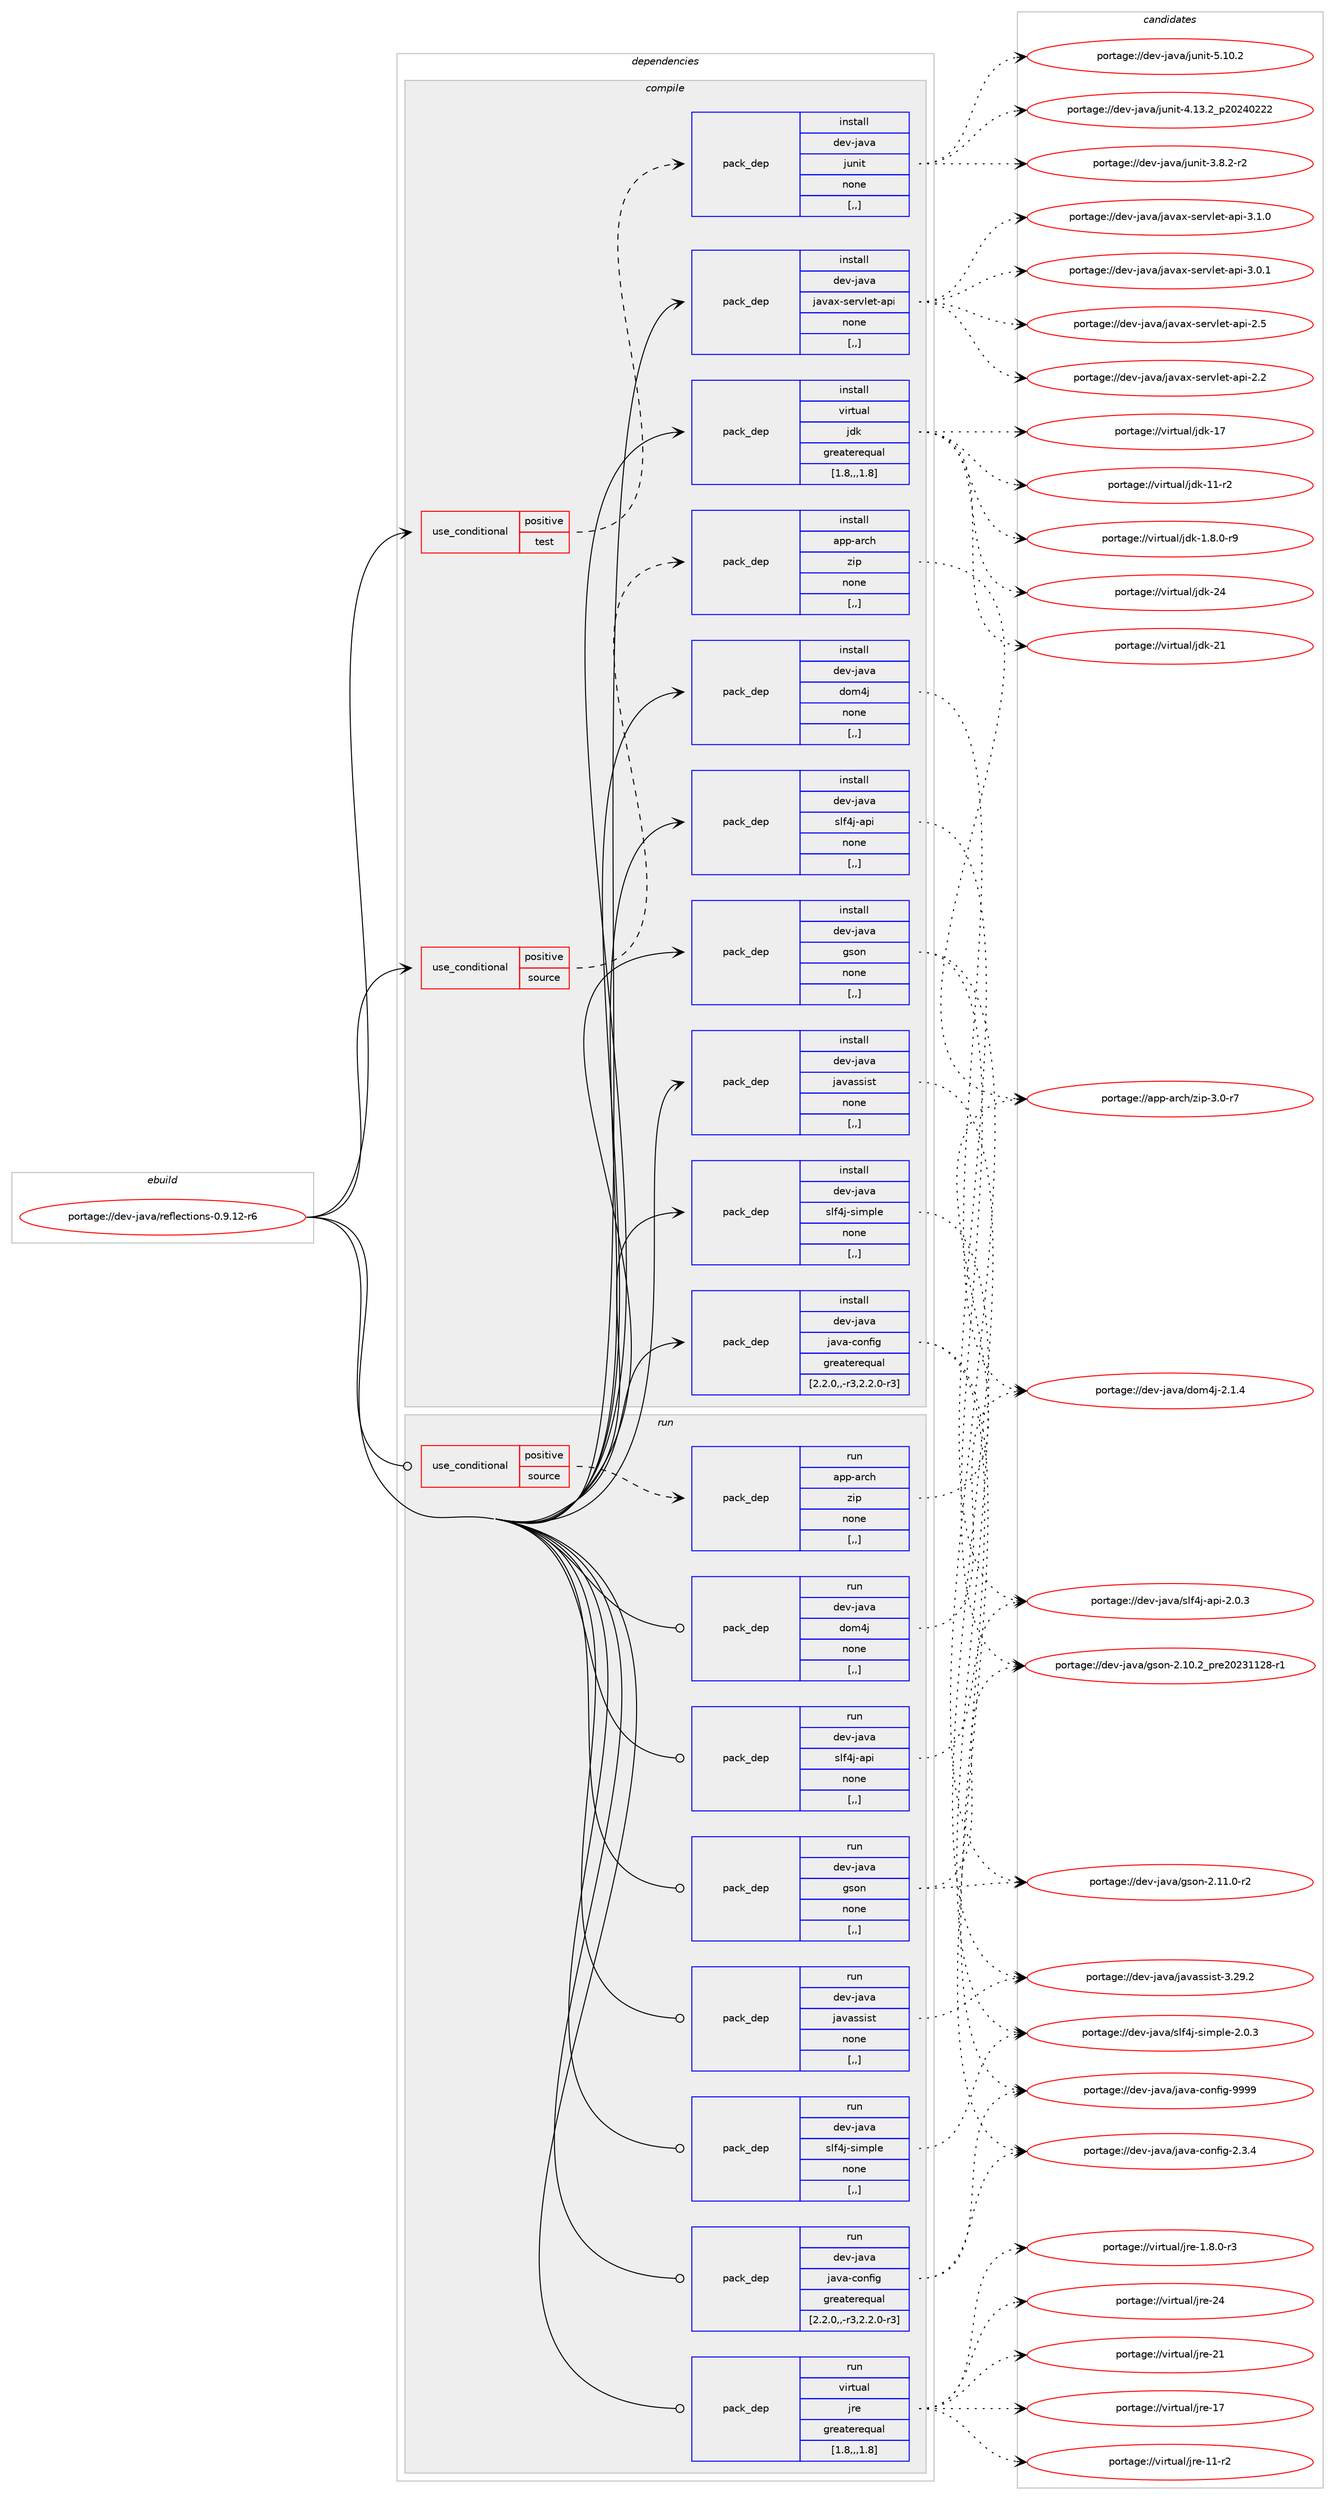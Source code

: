 digraph prolog {

# *************
# Graph options
# *************

newrank=true;
concentrate=true;
compound=true;
graph [rankdir=LR,fontname=Helvetica,fontsize=10,ranksep=1.5];#, ranksep=2.5, nodesep=0.2];
edge  [arrowhead=vee];
node  [fontname=Helvetica,fontsize=10];

# **********
# The ebuild
# **********

subgraph cluster_leftcol {
color=gray;
label=<<i>ebuild</i>>;
id [label="portage://dev-java/reflections-0.9.12-r6", color=red, width=4, href="../dev-java/reflections-0.9.12-r6.svg"];
}

# ****************
# The dependencies
# ****************

subgraph cluster_midcol {
color=gray;
label=<<i>dependencies</i>>;
subgraph cluster_compile {
fillcolor="#eeeeee";
style=filled;
label=<<i>compile</i>>;
subgraph cond22417 {
dependency97249 [label=<<TABLE BORDER="0" CELLBORDER="1" CELLSPACING="0" CELLPADDING="4"><TR><TD ROWSPAN="3" CELLPADDING="10">use_conditional</TD></TR><TR><TD>positive</TD></TR><TR><TD>source</TD></TR></TABLE>>, shape=none, color=red];
subgraph pack73766 {
dependency97250 [label=<<TABLE BORDER="0" CELLBORDER="1" CELLSPACING="0" CELLPADDING="4" WIDTH="220"><TR><TD ROWSPAN="6" CELLPADDING="30">pack_dep</TD></TR><TR><TD WIDTH="110">install</TD></TR><TR><TD>app-arch</TD></TR><TR><TD>zip</TD></TR><TR><TD>none</TD></TR><TR><TD>[,,]</TD></TR></TABLE>>, shape=none, color=blue];
}
dependency97249:e -> dependency97250:w [weight=20,style="dashed",arrowhead="vee"];
}
id:e -> dependency97249:w [weight=20,style="solid",arrowhead="vee"];
subgraph cond22418 {
dependency97251 [label=<<TABLE BORDER="0" CELLBORDER="1" CELLSPACING="0" CELLPADDING="4"><TR><TD ROWSPAN="3" CELLPADDING="10">use_conditional</TD></TR><TR><TD>positive</TD></TR><TR><TD>test</TD></TR></TABLE>>, shape=none, color=red];
subgraph pack73767 {
dependency97252 [label=<<TABLE BORDER="0" CELLBORDER="1" CELLSPACING="0" CELLPADDING="4" WIDTH="220"><TR><TD ROWSPAN="6" CELLPADDING="30">pack_dep</TD></TR><TR><TD WIDTH="110">install</TD></TR><TR><TD>dev-java</TD></TR><TR><TD>junit</TD></TR><TR><TD>none</TD></TR><TR><TD>[,,]</TD></TR></TABLE>>, shape=none, color=blue];
}
dependency97251:e -> dependency97252:w [weight=20,style="dashed",arrowhead="vee"];
}
id:e -> dependency97251:w [weight=20,style="solid",arrowhead="vee"];
subgraph pack73768 {
dependency97253 [label=<<TABLE BORDER="0" CELLBORDER="1" CELLSPACING="0" CELLPADDING="4" WIDTH="220"><TR><TD ROWSPAN="6" CELLPADDING="30">pack_dep</TD></TR><TR><TD WIDTH="110">install</TD></TR><TR><TD>dev-java</TD></TR><TR><TD>dom4j</TD></TR><TR><TD>none</TD></TR><TR><TD>[,,]</TD></TR></TABLE>>, shape=none, color=blue];
}
id:e -> dependency97253:w [weight=20,style="solid",arrowhead="vee"];
subgraph pack73769 {
dependency97254 [label=<<TABLE BORDER="0" CELLBORDER="1" CELLSPACING="0" CELLPADDING="4" WIDTH="220"><TR><TD ROWSPAN="6" CELLPADDING="30">pack_dep</TD></TR><TR><TD WIDTH="110">install</TD></TR><TR><TD>dev-java</TD></TR><TR><TD>gson</TD></TR><TR><TD>none</TD></TR><TR><TD>[,,]</TD></TR></TABLE>>, shape=none, color=blue];
}
id:e -> dependency97254:w [weight=20,style="solid",arrowhead="vee"];
subgraph pack73770 {
dependency97255 [label=<<TABLE BORDER="0" CELLBORDER="1" CELLSPACING="0" CELLPADDING="4" WIDTH="220"><TR><TD ROWSPAN="6" CELLPADDING="30">pack_dep</TD></TR><TR><TD WIDTH="110">install</TD></TR><TR><TD>dev-java</TD></TR><TR><TD>java-config</TD></TR><TR><TD>greaterequal</TD></TR><TR><TD>[2.2.0,,-r3,2.2.0-r3]</TD></TR></TABLE>>, shape=none, color=blue];
}
id:e -> dependency97255:w [weight=20,style="solid",arrowhead="vee"];
subgraph pack73771 {
dependency97256 [label=<<TABLE BORDER="0" CELLBORDER="1" CELLSPACING="0" CELLPADDING="4" WIDTH="220"><TR><TD ROWSPAN="6" CELLPADDING="30">pack_dep</TD></TR><TR><TD WIDTH="110">install</TD></TR><TR><TD>dev-java</TD></TR><TR><TD>javassist</TD></TR><TR><TD>none</TD></TR><TR><TD>[,,]</TD></TR></TABLE>>, shape=none, color=blue];
}
id:e -> dependency97256:w [weight=20,style="solid",arrowhead="vee"];
subgraph pack73772 {
dependency97257 [label=<<TABLE BORDER="0" CELLBORDER="1" CELLSPACING="0" CELLPADDING="4" WIDTH="220"><TR><TD ROWSPAN="6" CELLPADDING="30">pack_dep</TD></TR><TR><TD WIDTH="110">install</TD></TR><TR><TD>dev-java</TD></TR><TR><TD>javax-servlet-api</TD></TR><TR><TD>none</TD></TR><TR><TD>[,,]</TD></TR></TABLE>>, shape=none, color=blue];
}
id:e -> dependency97257:w [weight=20,style="solid",arrowhead="vee"];
subgraph pack73773 {
dependency97258 [label=<<TABLE BORDER="0" CELLBORDER="1" CELLSPACING="0" CELLPADDING="4" WIDTH="220"><TR><TD ROWSPAN="6" CELLPADDING="30">pack_dep</TD></TR><TR><TD WIDTH="110">install</TD></TR><TR><TD>dev-java</TD></TR><TR><TD>slf4j-api</TD></TR><TR><TD>none</TD></TR><TR><TD>[,,]</TD></TR></TABLE>>, shape=none, color=blue];
}
id:e -> dependency97258:w [weight=20,style="solid",arrowhead="vee"];
subgraph pack73774 {
dependency97259 [label=<<TABLE BORDER="0" CELLBORDER="1" CELLSPACING="0" CELLPADDING="4" WIDTH="220"><TR><TD ROWSPAN="6" CELLPADDING="30">pack_dep</TD></TR><TR><TD WIDTH="110">install</TD></TR><TR><TD>dev-java</TD></TR><TR><TD>slf4j-simple</TD></TR><TR><TD>none</TD></TR><TR><TD>[,,]</TD></TR></TABLE>>, shape=none, color=blue];
}
id:e -> dependency97259:w [weight=20,style="solid",arrowhead="vee"];
subgraph pack73775 {
dependency97260 [label=<<TABLE BORDER="0" CELLBORDER="1" CELLSPACING="0" CELLPADDING="4" WIDTH="220"><TR><TD ROWSPAN="6" CELLPADDING="30">pack_dep</TD></TR><TR><TD WIDTH="110">install</TD></TR><TR><TD>virtual</TD></TR><TR><TD>jdk</TD></TR><TR><TD>greaterequal</TD></TR><TR><TD>[1.8,,,1.8]</TD></TR></TABLE>>, shape=none, color=blue];
}
id:e -> dependency97260:w [weight=20,style="solid",arrowhead="vee"];
}
subgraph cluster_compileandrun {
fillcolor="#eeeeee";
style=filled;
label=<<i>compile and run</i>>;
}
subgraph cluster_run {
fillcolor="#eeeeee";
style=filled;
label=<<i>run</i>>;
subgraph cond22419 {
dependency97261 [label=<<TABLE BORDER="0" CELLBORDER="1" CELLSPACING="0" CELLPADDING="4"><TR><TD ROWSPAN="3" CELLPADDING="10">use_conditional</TD></TR><TR><TD>positive</TD></TR><TR><TD>source</TD></TR></TABLE>>, shape=none, color=red];
subgraph pack73776 {
dependency97262 [label=<<TABLE BORDER="0" CELLBORDER="1" CELLSPACING="0" CELLPADDING="4" WIDTH="220"><TR><TD ROWSPAN="6" CELLPADDING="30">pack_dep</TD></TR><TR><TD WIDTH="110">run</TD></TR><TR><TD>app-arch</TD></TR><TR><TD>zip</TD></TR><TR><TD>none</TD></TR><TR><TD>[,,]</TD></TR></TABLE>>, shape=none, color=blue];
}
dependency97261:e -> dependency97262:w [weight=20,style="dashed",arrowhead="vee"];
}
id:e -> dependency97261:w [weight=20,style="solid",arrowhead="odot"];
subgraph pack73777 {
dependency97263 [label=<<TABLE BORDER="0" CELLBORDER="1" CELLSPACING="0" CELLPADDING="4" WIDTH="220"><TR><TD ROWSPAN="6" CELLPADDING="30">pack_dep</TD></TR><TR><TD WIDTH="110">run</TD></TR><TR><TD>dev-java</TD></TR><TR><TD>dom4j</TD></TR><TR><TD>none</TD></TR><TR><TD>[,,]</TD></TR></TABLE>>, shape=none, color=blue];
}
id:e -> dependency97263:w [weight=20,style="solid",arrowhead="odot"];
subgraph pack73778 {
dependency97264 [label=<<TABLE BORDER="0" CELLBORDER="1" CELLSPACING="0" CELLPADDING="4" WIDTH="220"><TR><TD ROWSPAN="6" CELLPADDING="30">pack_dep</TD></TR><TR><TD WIDTH="110">run</TD></TR><TR><TD>dev-java</TD></TR><TR><TD>gson</TD></TR><TR><TD>none</TD></TR><TR><TD>[,,]</TD></TR></TABLE>>, shape=none, color=blue];
}
id:e -> dependency97264:w [weight=20,style="solid",arrowhead="odot"];
subgraph pack73779 {
dependency97265 [label=<<TABLE BORDER="0" CELLBORDER="1" CELLSPACING="0" CELLPADDING="4" WIDTH="220"><TR><TD ROWSPAN="6" CELLPADDING="30">pack_dep</TD></TR><TR><TD WIDTH="110">run</TD></TR><TR><TD>dev-java</TD></TR><TR><TD>java-config</TD></TR><TR><TD>greaterequal</TD></TR><TR><TD>[2.2.0,,-r3,2.2.0-r3]</TD></TR></TABLE>>, shape=none, color=blue];
}
id:e -> dependency97265:w [weight=20,style="solid",arrowhead="odot"];
subgraph pack73780 {
dependency97266 [label=<<TABLE BORDER="0" CELLBORDER="1" CELLSPACING="0" CELLPADDING="4" WIDTH="220"><TR><TD ROWSPAN="6" CELLPADDING="30">pack_dep</TD></TR><TR><TD WIDTH="110">run</TD></TR><TR><TD>dev-java</TD></TR><TR><TD>javassist</TD></TR><TR><TD>none</TD></TR><TR><TD>[,,]</TD></TR></TABLE>>, shape=none, color=blue];
}
id:e -> dependency97266:w [weight=20,style="solid",arrowhead="odot"];
subgraph pack73781 {
dependency97267 [label=<<TABLE BORDER="0" CELLBORDER="1" CELLSPACING="0" CELLPADDING="4" WIDTH="220"><TR><TD ROWSPAN="6" CELLPADDING="30">pack_dep</TD></TR><TR><TD WIDTH="110">run</TD></TR><TR><TD>dev-java</TD></TR><TR><TD>slf4j-api</TD></TR><TR><TD>none</TD></TR><TR><TD>[,,]</TD></TR></TABLE>>, shape=none, color=blue];
}
id:e -> dependency97267:w [weight=20,style="solid",arrowhead="odot"];
subgraph pack73782 {
dependency97268 [label=<<TABLE BORDER="0" CELLBORDER="1" CELLSPACING="0" CELLPADDING="4" WIDTH="220"><TR><TD ROWSPAN="6" CELLPADDING="30">pack_dep</TD></TR><TR><TD WIDTH="110">run</TD></TR><TR><TD>dev-java</TD></TR><TR><TD>slf4j-simple</TD></TR><TR><TD>none</TD></TR><TR><TD>[,,]</TD></TR></TABLE>>, shape=none, color=blue];
}
id:e -> dependency97268:w [weight=20,style="solid",arrowhead="odot"];
subgraph pack73783 {
dependency97269 [label=<<TABLE BORDER="0" CELLBORDER="1" CELLSPACING="0" CELLPADDING="4" WIDTH="220"><TR><TD ROWSPAN="6" CELLPADDING="30">pack_dep</TD></TR><TR><TD WIDTH="110">run</TD></TR><TR><TD>virtual</TD></TR><TR><TD>jre</TD></TR><TR><TD>greaterequal</TD></TR><TR><TD>[1.8,,,1.8]</TD></TR></TABLE>>, shape=none, color=blue];
}
id:e -> dependency97269:w [weight=20,style="solid",arrowhead="odot"];
}
}

# **************
# The candidates
# **************

subgraph cluster_choices {
rank=same;
color=gray;
label=<<i>candidates</i>>;

subgraph choice73766 {
color=black;
nodesep=1;
choice9711211245971149910447122105112455146484511455 [label="portage://app-arch/zip-3.0-r7", color=red, width=4,href="../app-arch/zip-3.0-r7.svg"];
dependency97250:e -> choice9711211245971149910447122105112455146484511455:w [style=dotted,weight="100"];
}
subgraph choice73767 {
color=black;
nodesep=1;
choice1001011184510697118974710611711010511645534649484650 [label="portage://dev-java/junit-5.10.2", color=red, width=4,href="../dev-java/junit-5.10.2.svg"];
choice1001011184510697118974710611711010511645524649514650951125048505248505050 [label="portage://dev-java/junit-4.13.2_p20240222", color=red, width=4,href="../dev-java/junit-4.13.2_p20240222.svg"];
choice100101118451069711897471061171101051164551465646504511450 [label="portage://dev-java/junit-3.8.2-r2", color=red, width=4,href="../dev-java/junit-3.8.2-r2.svg"];
dependency97252:e -> choice1001011184510697118974710611711010511645534649484650:w [style=dotted,weight="100"];
dependency97252:e -> choice1001011184510697118974710611711010511645524649514650951125048505248505050:w [style=dotted,weight="100"];
dependency97252:e -> choice100101118451069711897471061171101051164551465646504511450:w [style=dotted,weight="100"];
}
subgraph choice73768 {
color=black;
nodesep=1;
choice1001011184510697118974710011110952106455046494652 [label="portage://dev-java/dom4j-2.1.4", color=red, width=4,href="../dev-java/dom4j-2.1.4.svg"];
dependency97253:e -> choice1001011184510697118974710011110952106455046494652:w [style=dotted,weight="100"];
}
subgraph choice73769 {
color=black;
nodesep=1;
choice10010111845106971189747103115111110455046494946484511450 [label="portage://dev-java/gson-2.11.0-r2", color=red, width=4,href="../dev-java/gson-2.11.0-r2.svg"];
choice10010111845106971189747103115111110455046494846509511211410150485051494950564511449 [label="portage://dev-java/gson-2.10.2_pre20231128-r1", color=red, width=4,href="../dev-java/gson-2.10.2_pre20231128-r1.svg"];
dependency97254:e -> choice10010111845106971189747103115111110455046494946484511450:w [style=dotted,weight="100"];
dependency97254:e -> choice10010111845106971189747103115111110455046494846509511211410150485051494950564511449:w [style=dotted,weight="100"];
}
subgraph choice73770 {
color=black;
nodesep=1;
choice10010111845106971189747106971189745991111101021051034557575757 [label="portage://dev-java/java-config-9999", color=red, width=4,href="../dev-java/java-config-9999.svg"];
choice1001011184510697118974710697118974599111110102105103455046514652 [label="portage://dev-java/java-config-2.3.4", color=red, width=4,href="../dev-java/java-config-2.3.4.svg"];
dependency97255:e -> choice10010111845106971189747106971189745991111101021051034557575757:w [style=dotted,weight="100"];
dependency97255:e -> choice1001011184510697118974710697118974599111110102105103455046514652:w [style=dotted,weight="100"];
}
subgraph choice73771 {
color=black;
nodesep=1;
choice10010111845106971189747106971189711511510511511645514650574650 [label="portage://dev-java/javassist-3.29.2", color=red, width=4,href="../dev-java/javassist-3.29.2.svg"];
dependency97256:e -> choice10010111845106971189747106971189711511510511511645514650574650:w [style=dotted,weight="100"];
}
subgraph choice73772 {
color=black;
nodesep=1;
choice100101118451069711897471069711897120451151011141181081011164597112105455146494648 [label="portage://dev-java/javax-servlet-api-3.1.0", color=red, width=4,href="../dev-java/javax-servlet-api-3.1.0.svg"];
choice100101118451069711897471069711897120451151011141181081011164597112105455146484649 [label="portage://dev-java/javax-servlet-api-3.0.1", color=red, width=4,href="../dev-java/javax-servlet-api-3.0.1.svg"];
choice10010111845106971189747106971189712045115101114118108101116459711210545504653 [label="portage://dev-java/javax-servlet-api-2.5", color=red, width=4,href="../dev-java/javax-servlet-api-2.5.svg"];
choice10010111845106971189747106971189712045115101114118108101116459711210545504650 [label="portage://dev-java/javax-servlet-api-2.2", color=red, width=4,href="../dev-java/javax-servlet-api-2.2.svg"];
dependency97257:e -> choice100101118451069711897471069711897120451151011141181081011164597112105455146494648:w [style=dotted,weight="100"];
dependency97257:e -> choice100101118451069711897471069711897120451151011141181081011164597112105455146484649:w [style=dotted,weight="100"];
dependency97257:e -> choice10010111845106971189747106971189712045115101114118108101116459711210545504653:w [style=dotted,weight="100"];
dependency97257:e -> choice10010111845106971189747106971189712045115101114118108101116459711210545504650:w [style=dotted,weight="100"];
}
subgraph choice73773 {
color=black;
nodesep=1;
choice10010111845106971189747115108102521064597112105455046484651 [label="portage://dev-java/slf4j-api-2.0.3", color=red, width=4,href="../dev-java/slf4j-api-2.0.3.svg"];
dependency97258:e -> choice10010111845106971189747115108102521064597112105455046484651:w [style=dotted,weight="100"];
}
subgraph choice73774 {
color=black;
nodesep=1;
choice100101118451069711897471151081025210645115105109112108101455046484651 [label="portage://dev-java/slf4j-simple-2.0.3", color=red, width=4,href="../dev-java/slf4j-simple-2.0.3.svg"];
dependency97259:e -> choice100101118451069711897471151081025210645115105109112108101455046484651:w [style=dotted,weight="100"];
}
subgraph choice73775 {
color=black;
nodesep=1;
choice1181051141161179710847106100107455052 [label="portage://virtual/jdk-24", color=red, width=4,href="../virtual/jdk-24.svg"];
choice1181051141161179710847106100107455049 [label="portage://virtual/jdk-21", color=red, width=4,href="../virtual/jdk-21.svg"];
choice1181051141161179710847106100107454955 [label="portage://virtual/jdk-17", color=red, width=4,href="../virtual/jdk-17.svg"];
choice11810511411611797108471061001074549494511450 [label="portage://virtual/jdk-11-r2", color=red, width=4,href="../virtual/jdk-11-r2.svg"];
choice11810511411611797108471061001074549465646484511457 [label="portage://virtual/jdk-1.8.0-r9", color=red, width=4,href="../virtual/jdk-1.8.0-r9.svg"];
dependency97260:e -> choice1181051141161179710847106100107455052:w [style=dotted,weight="100"];
dependency97260:e -> choice1181051141161179710847106100107455049:w [style=dotted,weight="100"];
dependency97260:e -> choice1181051141161179710847106100107454955:w [style=dotted,weight="100"];
dependency97260:e -> choice11810511411611797108471061001074549494511450:w [style=dotted,weight="100"];
dependency97260:e -> choice11810511411611797108471061001074549465646484511457:w [style=dotted,weight="100"];
}
subgraph choice73776 {
color=black;
nodesep=1;
choice9711211245971149910447122105112455146484511455 [label="portage://app-arch/zip-3.0-r7", color=red, width=4,href="../app-arch/zip-3.0-r7.svg"];
dependency97262:e -> choice9711211245971149910447122105112455146484511455:w [style=dotted,weight="100"];
}
subgraph choice73777 {
color=black;
nodesep=1;
choice1001011184510697118974710011110952106455046494652 [label="portage://dev-java/dom4j-2.1.4", color=red, width=4,href="../dev-java/dom4j-2.1.4.svg"];
dependency97263:e -> choice1001011184510697118974710011110952106455046494652:w [style=dotted,weight="100"];
}
subgraph choice73778 {
color=black;
nodesep=1;
choice10010111845106971189747103115111110455046494946484511450 [label="portage://dev-java/gson-2.11.0-r2", color=red, width=4,href="../dev-java/gson-2.11.0-r2.svg"];
choice10010111845106971189747103115111110455046494846509511211410150485051494950564511449 [label="portage://dev-java/gson-2.10.2_pre20231128-r1", color=red, width=4,href="../dev-java/gson-2.10.2_pre20231128-r1.svg"];
dependency97264:e -> choice10010111845106971189747103115111110455046494946484511450:w [style=dotted,weight="100"];
dependency97264:e -> choice10010111845106971189747103115111110455046494846509511211410150485051494950564511449:w [style=dotted,weight="100"];
}
subgraph choice73779 {
color=black;
nodesep=1;
choice10010111845106971189747106971189745991111101021051034557575757 [label="portage://dev-java/java-config-9999", color=red, width=4,href="../dev-java/java-config-9999.svg"];
choice1001011184510697118974710697118974599111110102105103455046514652 [label="portage://dev-java/java-config-2.3.4", color=red, width=4,href="../dev-java/java-config-2.3.4.svg"];
dependency97265:e -> choice10010111845106971189747106971189745991111101021051034557575757:w [style=dotted,weight="100"];
dependency97265:e -> choice1001011184510697118974710697118974599111110102105103455046514652:w [style=dotted,weight="100"];
}
subgraph choice73780 {
color=black;
nodesep=1;
choice10010111845106971189747106971189711511510511511645514650574650 [label="portage://dev-java/javassist-3.29.2", color=red, width=4,href="../dev-java/javassist-3.29.2.svg"];
dependency97266:e -> choice10010111845106971189747106971189711511510511511645514650574650:w [style=dotted,weight="100"];
}
subgraph choice73781 {
color=black;
nodesep=1;
choice10010111845106971189747115108102521064597112105455046484651 [label="portage://dev-java/slf4j-api-2.0.3", color=red, width=4,href="../dev-java/slf4j-api-2.0.3.svg"];
dependency97267:e -> choice10010111845106971189747115108102521064597112105455046484651:w [style=dotted,weight="100"];
}
subgraph choice73782 {
color=black;
nodesep=1;
choice100101118451069711897471151081025210645115105109112108101455046484651 [label="portage://dev-java/slf4j-simple-2.0.3", color=red, width=4,href="../dev-java/slf4j-simple-2.0.3.svg"];
dependency97268:e -> choice100101118451069711897471151081025210645115105109112108101455046484651:w [style=dotted,weight="100"];
}
subgraph choice73783 {
color=black;
nodesep=1;
choice1181051141161179710847106114101455052 [label="portage://virtual/jre-24", color=red, width=4,href="../virtual/jre-24.svg"];
choice1181051141161179710847106114101455049 [label="portage://virtual/jre-21", color=red, width=4,href="../virtual/jre-21.svg"];
choice1181051141161179710847106114101454955 [label="portage://virtual/jre-17", color=red, width=4,href="../virtual/jre-17.svg"];
choice11810511411611797108471061141014549494511450 [label="portage://virtual/jre-11-r2", color=red, width=4,href="../virtual/jre-11-r2.svg"];
choice11810511411611797108471061141014549465646484511451 [label="portage://virtual/jre-1.8.0-r3", color=red, width=4,href="../virtual/jre-1.8.0-r3.svg"];
dependency97269:e -> choice1181051141161179710847106114101455052:w [style=dotted,weight="100"];
dependency97269:e -> choice1181051141161179710847106114101455049:w [style=dotted,weight="100"];
dependency97269:e -> choice1181051141161179710847106114101454955:w [style=dotted,weight="100"];
dependency97269:e -> choice11810511411611797108471061141014549494511450:w [style=dotted,weight="100"];
dependency97269:e -> choice11810511411611797108471061141014549465646484511451:w [style=dotted,weight="100"];
}
}

}
